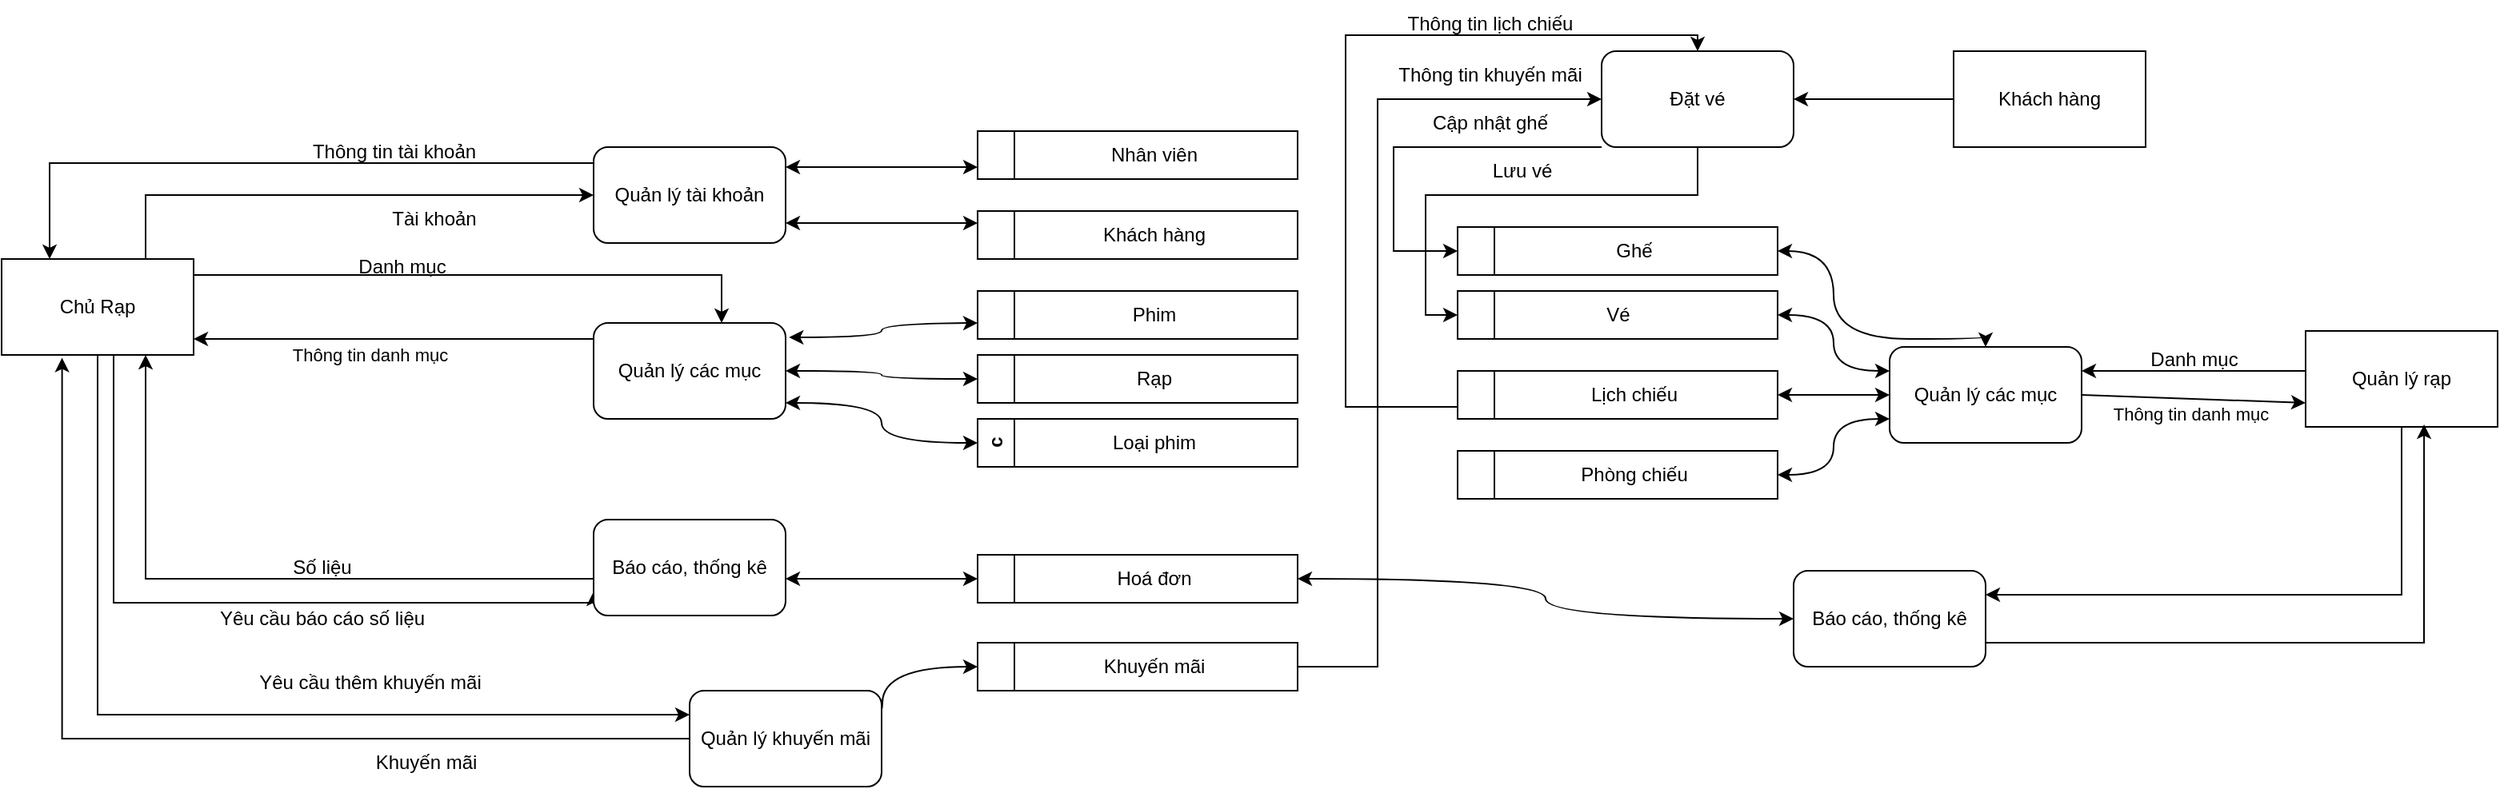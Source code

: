 <mxfile version="24.7.17" pages="2">
  <diagram name="Trang-1" id="lQzH0ZAA4OY4oC0RrX5_">
    <mxGraphModel dx="2442" dy="2037" grid="1" gridSize="10" guides="1" tooltips="1" connect="1" arrows="1" fold="1" page="1" pageScale="1" pageWidth="827" pageHeight="1169" math="0" shadow="0">
      <root>
        <mxCell id="0" />
        <mxCell id="1" parent="0" />
        <mxCell id="uzc3ntb_ebrDqy3EN7DK-36" style="edgeStyle=orthogonalEdgeStyle;rounded=0;orthogonalLoop=1;jettySize=auto;html=1;entryX=0;entryY=0.5;entryDx=0;entryDy=0;" edge="1" parent="1" source="uzc3ntb_ebrDqy3EN7DK-1" target="uzc3ntb_ebrDqy3EN7DK-4">
          <mxGeometry relative="1" as="geometry">
            <Array as="points">
              <mxPoint x="-20" y="-60" />
            </Array>
          </mxGeometry>
        </mxCell>
        <mxCell id="uzc3ntb_ebrDqy3EN7DK-57" style="edgeStyle=orthogonalEdgeStyle;rounded=0;orthogonalLoop=1;jettySize=auto;html=1;entryX=0;entryY=0.25;entryDx=0;entryDy=0;" edge="1" parent="1" source="uzc3ntb_ebrDqy3EN7DK-1" target="uzc3ntb_ebrDqy3EN7DK-7">
          <mxGeometry relative="1" as="geometry">
            <mxPoint x="260" y="265" as="targetPoint" />
            <Array as="points">
              <mxPoint x="-50" y="265" />
            </Array>
          </mxGeometry>
        </mxCell>
        <mxCell id="uzc3ntb_ebrDqy3EN7DK-58" style="edgeStyle=orthogonalEdgeStyle;rounded=0;orthogonalLoop=1;jettySize=auto;html=1;entryX=0;entryY=0.75;entryDx=0;entryDy=0;" edge="1" parent="1" source="uzc3ntb_ebrDqy3EN7DK-1" target="uzc3ntb_ebrDqy3EN7DK-6">
          <mxGeometry relative="1" as="geometry">
            <Array as="points">
              <mxPoint x="-40" y="195" />
            </Array>
          </mxGeometry>
        </mxCell>
        <mxCell id="uzc3ntb_ebrDqy3EN7DK-1" value="Chủ Rạp" style="rounded=0;whiteSpace=wrap;html=1;" vertex="1" parent="1">
          <mxGeometry x="-110" y="-20" width="120" height="60" as="geometry" />
        </mxCell>
        <mxCell id="uzc3ntb_ebrDqy3EN7DK-91" style="edgeStyle=orthogonalEdgeStyle;rounded=0;orthogonalLoop=1;jettySize=auto;html=1;entryX=1;entryY=0.25;entryDx=0;entryDy=0;" edge="1" parent="1" source="uzc3ntb_ebrDqy3EN7DK-2" target="uzc3ntb_ebrDqy3EN7DK-82">
          <mxGeometry relative="1" as="geometry">
            <Array as="points">
              <mxPoint x="1390" y="190" />
            </Array>
          </mxGeometry>
        </mxCell>
        <mxCell id="uzc3ntb_ebrDqy3EN7DK-2" value="Quản lý rạp" style="rounded=0;whiteSpace=wrap;html=1;" vertex="1" parent="1">
          <mxGeometry x="1330" y="25" width="120" height="60" as="geometry" />
        </mxCell>
        <mxCell id="uzc3ntb_ebrDqy3EN7DK-97" style="edgeStyle=orthogonalEdgeStyle;rounded=0;orthogonalLoop=1;jettySize=auto;html=1;entryX=1;entryY=0.5;entryDx=0;entryDy=0;" edge="1" parent="1" source="uzc3ntb_ebrDqy3EN7DK-3" target="uzc3ntb_ebrDqy3EN7DK-71">
          <mxGeometry relative="1" as="geometry" />
        </mxCell>
        <mxCell id="uzc3ntb_ebrDqy3EN7DK-3" value="Khách hàng" style="rounded=0;whiteSpace=wrap;html=1;" vertex="1" parent="1">
          <mxGeometry x="1110" y="-150" width="120" height="60" as="geometry" />
        </mxCell>
        <mxCell id="uzc3ntb_ebrDqy3EN7DK-31" style="edgeStyle=orthogonalEdgeStyle;rounded=0;orthogonalLoop=1;jettySize=auto;html=1;entryX=0;entryY=0.75;entryDx=0;entryDy=0;startArrow=classic;startFill=1;" edge="1" parent="1" source="uzc3ntb_ebrDqy3EN7DK-4" target="uzc3ntb_ebrDqy3EN7DK-10">
          <mxGeometry relative="1" as="geometry">
            <Array as="points">
              <mxPoint x="440" y="-77" />
            </Array>
          </mxGeometry>
        </mxCell>
        <mxCell id="uzc3ntb_ebrDqy3EN7DK-35" style="edgeStyle=orthogonalEdgeStyle;rounded=0;orthogonalLoop=1;jettySize=auto;html=1;entryX=0;entryY=0.25;entryDx=0;entryDy=0;startArrow=classic;startFill=1;" edge="1" parent="1" source="uzc3ntb_ebrDqy3EN7DK-4" target="uzc3ntb_ebrDqy3EN7DK-28">
          <mxGeometry relative="1" as="geometry">
            <Array as="points">
              <mxPoint x="440" y="-42" />
            </Array>
          </mxGeometry>
        </mxCell>
        <mxCell id="uzc3ntb_ebrDqy3EN7DK-37" style="edgeStyle=orthogonalEdgeStyle;rounded=0;orthogonalLoop=1;jettySize=auto;html=1;entryX=0.25;entryY=0;entryDx=0;entryDy=0;" edge="1" parent="1" source="uzc3ntb_ebrDqy3EN7DK-4" target="uzc3ntb_ebrDqy3EN7DK-1">
          <mxGeometry relative="1" as="geometry">
            <Array as="points">
              <mxPoint x="-80" y="-80" />
            </Array>
          </mxGeometry>
        </mxCell>
        <mxCell id="uzc3ntb_ebrDqy3EN7DK-4" value="Quản lý tài khoản" style="rounded=1;whiteSpace=wrap;html=1;" vertex="1" parent="1">
          <mxGeometry x="260" y="-90" width="120" height="60" as="geometry" />
        </mxCell>
        <mxCell id="uzc3ntb_ebrDqy3EN7DK-44" style="edgeStyle=orthogonalEdgeStyle;rounded=0;orthogonalLoop=1;jettySize=auto;html=1;" edge="1" parent="1" source="uzc3ntb_ebrDqy3EN7DK-5" target="uzc3ntb_ebrDqy3EN7DK-1">
          <mxGeometry relative="1" as="geometry">
            <mxPoint x="160" y="30" as="targetPoint" />
            <Array as="points">
              <mxPoint x="210" y="30" />
              <mxPoint x="210" y="30" />
            </Array>
          </mxGeometry>
        </mxCell>
        <mxCell id="uzc3ntb_ebrDqy3EN7DK-45" value="Thông tin danh mục" style="edgeLabel;html=1;align=center;verticalAlign=middle;resizable=0;points=[];" vertex="1" connectable="0" parent="uzc3ntb_ebrDqy3EN7DK-44">
          <mxGeometry x="0.38" y="6" relative="1" as="geometry">
            <mxPoint x="32" y="4" as="offset" />
          </mxGeometry>
        </mxCell>
        <mxCell id="uzc3ntb_ebrDqy3EN7DK-47" style="edgeStyle=orthogonalEdgeStyle;rounded=0;orthogonalLoop=1;jettySize=auto;html=1;entryX=0;entryY=0.5;entryDx=0;entryDy=0;startArrow=classic;startFill=1;curved=1;" edge="1" parent="1" source="uzc3ntb_ebrDqy3EN7DK-5" target="uzc3ntb_ebrDqy3EN7DK-14">
          <mxGeometry relative="1" as="geometry" />
        </mxCell>
        <mxCell id="uzc3ntb_ebrDqy3EN7DK-79" style="edgeStyle=orthogonalEdgeStyle;rounded=0;orthogonalLoop=1;jettySize=auto;html=1;entryX=0;entryY=0.5;entryDx=0;entryDy=0;curved=1;startArrow=classic;startFill=1;" edge="1" parent="1" source="uzc3ntb_ebrDqy3EN7DK-5" target="uzc3ntb_ebrDqy3EN7DK-24">
          <mxGeometry relative="1" as="geometry">
            <Array as="points">
              <mxPoint x="440" y="70" />
              <mxPoint x="440" y="95" />
            </Array>
          </mxGeometry>
        </mxCell>
        <mxCell id="uzc3ntb_ebrDqy3EN7DK-5" value="Quản lý các mục" style="rounded=1;whiteSpace=wrap;html=1;" vertex="1" parent="1">
          <mxGeometry x="260" y="20" width="120" height="60" as="geometry" />
        </mxCell>
        <mxCell id="uzc3ntb_ebrDqy3EN7DK-59" style="edgeStyle=orthogonalEdgeStyle;rounded=0;orthogonalLoop=1;jettySize=auto;html=1;entryX=0.75;entryY=1;entryDx=0;entryDy=0;" edge="1" parent="1" source="uzc3ntb_ebrDqy3EN7DK-6" target="uzc3ntb_ebrDqy3EN7DK-1">
          <mxGeometry relative="1" as="geometry">
            <Array as="points">
              <mxPoint x="-20" y="180" />
            </Array>
          </mxGeometry>
        </mxCell>
        <mxCell id="uzc3ntb_ebrDqy3EN7DK-70" style="edgeStyle=orthogonalEdgeStyle;rounded=0;orthogonalLoop=1;jettySize=auto;html=1;entryX=0;entryY=0.5;entryDx=0;entryDy=0;startArrow=classic;startFill=1;" edge="1" parent="1" source="uzc3ntb_ebrDqy3EN7DK-6" target="uzc3ntb_ebrDqy3EN7DK-22">
          <mxGeometry relative="1" as="geometry">
            <Array as="points">
              <mxPoint x="420" y="180" />
              <mxPoint x="420" y="180" />
            </Array>
          </mxGeometry>
        </mxCell>
        <mxCell id="uzc3ntb_ebrDqy3EN7DK-6" value="Báo cáo, thống kê" style="rounded=1;whiteSpace=wrap;html=1;" vertex="1" parent="1">
          <mxGeometry x="260" y="143" width="120" height="60" as="geometry" />
        </mxCell>
        <mxCell id="uzc3ntb_ebrDqy3EN7DK-50" style="edgeStyle=orthogonalEdgeStyle;rounded=0;orthogonalLoop=1;jettySize=auto;html=1;entryX=0;entryY=0.5;entryDx=0;entryDy=0;startArrow=classic;startFill=1;curved=1;" edge="1" parent="1" target="uzc3ntb_ebrDqy3EN7DK-26">
          <mxGeometry relative="1" as="geometry">
            <mxPoint x="380" y="280" as="sourcePoint" />
          </mxGeometry>
        </mxCell>
        <mxCell id="uzc3ntb_ebrDqy3EN7DK-7" value="Quản lý khuyến mãi" style="rounded=1;whiteSpace=wrap;html=1;" vertex="1" parent="1">
          <mxGeometry x="320" y="250" width="120" height="60" as="geometry" />
        </mxCell>
        <mxCell id="uzc3ntb_ebrDqy3EN7DK-10" value="" style="swimlane;horizontal=0;whiteSpace=wrap;html=1;" vertex="1" parent="1">
          <mxGeometry x="500" y="-100" width="200" height="30" as="geometry" />
        </mxCell>
        <mxCell id="uzc3ntb_ebrDqy3EN7DK-11" value="Nhân viên" style="text;html=1;align=center;verticalAlign=middle;resizable=0;points=[];autosize=1;strokeColor=none;fillColor=none;" vertex="1" parent="uzc3ntb_ebrDqy3EN7DK-10">
          <mxGeometry x="70" width="80" height="30" as="geometry" />
        </mxCell>
        <mxCell id="uzc3ntb_ebrDqy3EN7DK-12" value="" style="swimlane;horizontal=0;whiteSpace=wrap;html=1;" vertex="1" parent="1">
          <mxGeometry x="500" width="200" height="30" as="geometry" />
        </mxCell>
        <mxCell id="uzc3ntb_ebrDqy3EN7DK-13" value="Phim" style="text;html=1;align=center;verticalAlign=middle;resizable=0;points=[];autosize=1;strokeColor=none;fillColor=none;" vertex="1" parent="uzc3ntb_ebrDqy3EN7DK-12">
          <mxGeometry x="85" width="50" height="30" as="geometry" />
        </mxCell>
        <mxCell id="uzc3ntb_ebrDqy3EN7DK-14" value="" style="swimlane;horizontal=0;whiteSpace=wrap;html=1;" vertex="1" parent="1">
          <mxGeometry x="500" y="40" width="200" height="30" as="geometry" />
        </mxCell>
        <mxCell id="uzc3ntb_ebrDqy3EN7DK-15" value="Rạp" style="text;html=1;align=center;verticalAlign=middle;resizable=0;points=[];autosize=1;strokeColor=none;fillColor=none;" vertex="1" parent="uzc3ntb_ebrDqy3EN7DK-14">
          <mxGeometry x="85" width="50" height="30" as="geometry" />
        </mxCell>
        <mxCell id="uzc3ntb_ebrDqy3EN7DK-16" value="" style="swimlane;horizontal=0;whiteSpace=wrap;html=1;" vertex="1" parent="1">
          <mxGeometry x="800" width="200" height="30" as="geometry" />
        </mxCell>
        <mxCell id="uzc3ntb_ebrDqy3EN7DK-17" value="Vé" style="text;html=1;align=center;verticalAlign=middle;resizable=0;points=[];autosize=1;strokeColor=none;fillColor=none;" vertex="1" parent="uzc3ntb_ebrDqy3EN7DK-16">
          <mxGeometry x="80" width="40" height="30" as="geometry" />
        </mxCell>
        <mxCell id="uzc3ntb_ebrDqy3EN7DK-105" style="edgeStyle=orthogonalEdgeStyle;rounded=0;orthogonalLoop=1;jettySize=auto;html=1;entryX=0.5;entryY=0;entryDx=0;entryDy=0;exitX=0;exitY=0.75;exitDx=0;exitDy=0;" edge="1" parent="1" source="uzc3ntb_ebrDqy3EN7DK-18" target="uzc3ntb_ebrDqy3EN7DK-71">
          <mxGeometry relative="1" as="geometry">
            <Array as="points">
              <mxPoint x="730" y="73" />
              <mxPoint x="730" y="-160" />
              <mxPoint x="950" y="-160" />
            </Array>
          </mxGeometry>
        </mxCell>
        <mxCell id="uzc3ntb_ebrDqy3EN7DK-18" value="" style="swimlane;horizontal=0;whiteSpace=wrap;html=1;" vertex="1" parent="1">
          <mxGeometry x="800" y="50" width="200" height="30" as="geometry" />
        </mxCell>
        <mxCell id="uzc3ntb_ebrDqy3EN7DK-19" value="Lịch chiếu" style="text;html=1;align=center;verticalAlign=middle;resizable=0;points=[];autosize=1;strokeColor=none;fillColor=none;" vertex="1" parent="uzc3ntb_ebrDqy3EN7DK-18">
          <mxGeometry x="70" width="80" height="30" as="geometry" />
        </mxCell>
        <mxCell id="uzc3ntb_ebrDqy3EN7DK-20" value="" style="swimlane;horizontal=0;whiteSpace=wrap;html=1;" vertex="1" parent="1">
          <mxGeometry x="800" y="100" width="200" height="30" as="geometry" />
        </mxCell>
        <mxCell id="uzc3ntb_ebrDqy3EN7DK-21" value="Phòng chiếu&lt;span style=&quot;color: rgba(0, 0, 0, 0); font-family: monospace; font-size: 0px; text-align: start;&quot;&gt;%3CmxGraphModel%3E%3Croot%3E%3CmxCell%20id%3D%220%22%2F%3E%3CmxCell%20id%3D%221%22%20parent%3D%220%22%2F%3E%3CmxCell%20id%3D%222%22%20value%3D%22%22%20style%3D%22swimlane%3Bhorizontal%3D0%3BwhiteSpace%3Dwrap%3Bhtml%3D1%3B%22%20vertex%3D%221%22%20parent%3D%221%22%3E%3CmxGeometry%20x%3D%22560%22%20y%3D%22-70%22%20width%3D%22200%22%20height%3D%2230%22%20as%3D%22geometry%22%2F%3E%3C%2FmxCell%3E%3CmxCell%20id%3D%223%22%20value%3D%22Nh%C3%A2n%20vi%C3%AAn%22%20style%3D%22text%3Bhtml%3D1%3Balign%3Dcenter%3BverticalAlign%3Dmiddle%3Bresizable%3D0%3Bpoints%3D%5B%5D%3Bautosize%3D1%3BstrokeColor%3Dnone%3BfillColor%3Dnone%3B%22%20vertex%3D%221%22%20parent%3D%222%22%3E%3CmxGeometry%20x%3D%2270%22%20width%3D%2280%22%20height%3D%2230%22%20as%3D%22geometry%22%2F%3E%3C%2FmxCell%3E%3C%2Froot%3E%3C%2FmxGraphModel%3E&lt;/span&gt;" style="text;html=1;align=center;verticalAlign=middle;resizable=0;points=[];autosize=1;strokeColor=none;fillColor=none;" vertex="1" parent="uzc3ntb_ebrDqy3EN7DK-20">
          <mxGeometry x="65" width="90" height="30" as="geometry" />
        </mxCell>
        <mxCell id="uzc3ntb_ebrDqy3EN7DK-22" value="" style="swimlane;horizontal=0;whiteSpace=wrap;html=1;" vertex="1" parent="1">
          <mxGeometry x="500" y="165" width="200" height="30" as="geometry" />
        </mxCell>
        <mxCell id="uzc3ntb_ebrDqy3EN7DK-23" value="Hoá đơn" style="text;html=1;align=center;verticalAlign=middle;resizable=0;points=[];autosize=1;strokeColor=none;fillColor=none;" vertex="1" parent="uzc3ntb_ebrDqy3EN7DK-22">
          <mxGeometry x="75" width="70" height="30" as="geometry" />
        </mxCell>
        <mxCell id="uzc3ntb_ebrDqy3EN7DK-24" value="c" style="swimlane;horizontal=0;whiteSpace=wrap;html=1;" vertex="1" parent="1">
          <mxGeometry x="500" y="80" width="200" height="30" as="geometry" />
        </mxCell>
        <mxCell id="uzc3ntb_ebrDqy3EN7DK-25" value="Loại phim" style="text;html=1;align=center;verticalAlign=middle;resizable=0;points=[];autosize=1;strokeColor=none;fillColor=none;" vertex="1" parent="uzc3ntb_ebrDqy3EN7DK-24">
          <mxGeometry x="70" width="80" height="30" as="geometry" />
        </mxCell>
        <mxCell id="uzc3ntb_ebrDqy3EN7DK-106" style="edgeStyle=orthogonalEdgeStyle;rounded=0;orthogonalLoop=1;jettySize=auto;html=1;entryX=0;entryY=0.5;entryDx=0;entryDy=0;" edge="1" parent="1" source="uzc3ntb_ebrDqy3EN7DK-26" target="uzc3ntb_ebrDqy3EN7DK-71">
          <mxGeometry relative="1" as="geometry">
            <Array as="points">
              <mxPoint x="750" y="235" />
              <mxPoint x="750" y="-120" />
            </Array>
          </mxGeometry>
        </mxCell>
        <mxCell id="uzc3ntb_ebrDqy3EN7DK-26" value="" style="swimlane;horizontal=0;whiteSpace=wrap;html=1;" vertex="1" parent="1">
          <mxGeometry x="500" y="220" width="200" height="30" as="geometry" />
        </mxCell>
        <mxCell id="uzc3ntb_ebrDqy3EN7DK-27" value="Khuyến mãi" style="text;html=1;align=center;verticalAlign=middle;resizable=0;points=[];autosize=1;strokeColor=none;fillColor=none;" vertex="1" parent="uzc3ntb_ebrDqy3EN7DK-26">
          <mxGeometry x="65" width="90" height="30" as="geometry" />
        </mxCell>
        <mxCell id="uzc3ntb_ebrDqy3EN7DK-28" value="" style="swimlane;horizontal=0;whiteSpace=wrap;html=1;" vertex="1" parent="1">
          <mxGeometry x="500" y="-50" width="200" height="30" as="geometry" />
        </mxCell>
        <mxCell id="uzc3ntb_ebrDqy3EN7DK-29" value="Khách hàng" style="text;html=1;align=center;verticalAlign=middle;resizable=0;points=[];autosize=1;strokeColor=none;fillColor=none;" vertex="1" parent="uzc3ntb_ebrDqy3EN7DK-28">
          <mxGeometry x="65" width="90" height="30" as="geometry" />
        </mxCell>
        <mxCell id="uzc3ntb_ebrDqy3EN7DK-38" value="Tài khoản" style="text;html=1;align=center;verticalAlign=middle;resizable=0;points=[];autosize=1;strokeColor=none;fillColor=none;" vertex="1" parent="1">
          <mxGeometry x="120" y="-60" width="80" height="30" as="geometry" />
        </mxCell>
        <mxCell id="uzc3ntb_ebrDqy3EN7DK-39" value="Thông tin tài khoản" style="text;html=1;align=center;verticalAlign=middle;resizable=0;points=[];autosize=1;strokeColor=none;fillColor=none;" vertex="1" parent="1">
          <mxGeometry x="70" y="-102" width="130" height="30" as="geometry" />
        </mxCell>
        <mxCell id="uzc3ntb_ebrDqy3EN7DK-40" style="edgeStyle=orthogonalEdgeStyle;rounded=0;orthogonalLoop=1;jettySize=auto;html=1;" edge="1" parent="1" source="uzc3ntb_ebrDqy3EN7DK-1">
          <mxGeometry relative="1" as="geometry">
            <mxPoint x="340" y="20" as="targetPoint" />
            <Array as="points">
              <mxPoint x="340" y="-10" />
              <mxPoint x="340" y="19" />
            </Array>
          </mxGeometry>
        </mxCell>
        <mxCell id="uzc3ntb_ebrDqy3EN7DK-41" value="Danh mục" style="text;html=1;align=center;verticalAlign=middle;resizable=0;points=[];autosize=1;strokeColor=none;fillColor=none;" vertex="1" parent="1">
          <mxGeometry x="100" y="-30" width="80" height="30" as="geometry" />
        </mxCell>
        <mxCell id="uzc3ntb_ebrDqy3EN7DK-51" style="edgeStyle=orthogonalEdgeStyle;rounded=0;orthogonalLoop=1;jettySize=auto;html=1;entryX=0;entryY=0.5;entryDx=0;entryDy=0;curved=1;exitX=1.018;exitY=0.15;exitDx=0;exitDy=0;exitPerimeter=0;startArrow=classic;startFill=1;" edge="1" parent="1" source="uzc3ntb_ebrDqy3EN7DK-5">
          <mxGeometry relative="1" as="geometry">
            <mxPoint x="380" y="20" as="sourcePoint" />
            <mxPoint x="500" y="20" as="targetPoint" />
          </mxGeometry>
        </mxCell>
        <mxCell id="uzc3ntb_ebrDqy3EN7DK-53" value="Yêu cầu thêm khuyến mãi" style="text;html=1;align=center;verticalAlign=middle;resizable=0;points=[];autosize=1;strokeColor=none;fillColor=none;" vertex="1" parent="1">
          <mxGeometry x="40" y="230" width="160" height="30" as="geometry" />
        </mxCell>
        <mxCell id="uzc3ntb_ebrDqy3EN7DK-55" value="Khuyến mãi" style="text;html=1;align=center;verticalAlign=middle;resizable=0;points=[];autosize=1;strokeColor=none;fillColor=none;" vertex="1" parent="1">
          <mxGeometry x="110" y="280" width="90" height="30" as="geometry" />
        </mxCell>
        <mxCell id="uzc3ntb_ebrDqy3EN7DK-56" style="edgeStyle=orthogonalEdgeStyle;rounded=0;orthogonalLoop=1;jettySize=auto;html=1;entryX=0.315;entryY=1.03;entryDx=0;entryDy=0;entryPerimeter=0;exitX=0;exitY=0.5;exitDx=0;exitDy=0;" edge="1" parent="1" source="uzc3ntb_ebrDqy3EN7DK-7" target="uzc3ntb_ebrDqy3EN7DK-1">
          <mxGeometry relative="1" as="geometry">
            <mxPoint x="260" y="280" as="sourcePoint" />
          </mxGeometry>
        </mxCell>
        <mxCell id="uzc3ntb_ebrDqy3EN7DK-60" value="Yêu cầu báo cáo số liệu" style="text;html=1;align=center;verticalAlign=middle;resizable=0;points=[];autosize=1;strokeColor=none;fillColor=none;" vertex="1" parent="1">
          <mxGeometry x="15" y="190" width="150" height="30" as="geometry" />
        </mxCell>
        <mxCell id="uzc3ntb_ebrDqy3EN7DK-61" value="Số liệu" style="text;html=1;align=center;verticalAlign=middle;resizable=0;points=[];autosize=1;strokeColor=none;fillColor=none;" vertex="1" parent="1">
          <mxGeometry x="60" y="158" width="60" height="30" as="geometry" />
        </mxCell>
        <mxCell id="uzc3ntb_ebrDqy3EN7DK-98" style="edgeStyle=orthogonalEdgeStyle;rounded=0;orthogonalLoop=1;jettySize=auto;html=1;entryX=0;entryY=0.5;entryDx=0;entryDy=0;" edge="1" parent="1" source="uzc3ntb_ebrDqy3EN7DK-71" target="uzc3ntb_ebrDqy3EN7DK-93">
          <mxGeometry relative="1" as="geometry">
            <Array as="points">
              <mxPoint x="760" y="-90" />
              <mxPoint x="760" y="-25" />
            </Array>
          </mxGeometry>
        </mxCell>
        <mxCell id="uzc3ntb_ebrDqy3EN7DK-99" style="edgeStyle=orthogonalEdgeStyle;rounded=0;orthogonalLoop=1;jettySize=auto;html=1;entryX=0;entryY=0.5;entryDx=0;entryDy=0;exitX=0.5;exitY=1;exitDx=0;exitDy=0;" edge="1" parent="1" source="uzc3ntb_ebrDqy3EN7DK-71" target="uzc3ntb_ebrDqy3EN7DK-16">
          <mxGeometry relative="1" as="geometry">
            <Array as="points">
              <mxPoint x="950" y="-60" />
              <mxPoint x="780" y="-60" />
              <mxPoint x="780" y="15" />
            </Array>
          </mxGeometry>
        </mxCell>
        <mxCell id="uzc3ntb_ebrDqy3EN7DK-71" value="Đặt vé" style="rounded=1;whiteSpace=wrap;html=1;" vertex="1" parent="1">
          <mxGeometry x="890" y="-150" width="120" height="60" as="geometry" />
        </mxCell>
        <mxCell id="uzc3ntb_ebrDqy3EN7DK-88" style="edgeStyle=orthogonalEdgeStyle;rounded=0;orthogonalLoop=1;jettySize=auto;html=1;entryX=1;entryY=0.5;entryDx=0;entryDy=0;curved=1;startArrow=classic;startFill=1;" edge="1" parent="1" source="uzc3ntb_ebrDqy3EN7DK-81" target="uzc3ntb_ebrDqy3EN7DK-16">
          <mxGeometry relative="1" as="geometry">
            <Array as="points">
              <mxPoint x="1035" y="50" />
              <mxPoint x="1035" y="15" />
            </Array>
          </mxGeometry>
        </mxCell>
        <mxCell id="uzc3ntb_ebrDqy3EN7DK-89" style="edgeStyle=orthogonalEdgeStyle;rounded=0;orthogonalLoop=1;jettySize=auto;html=1;entryX=1;entryY=0.5;entryDx=0;entryDy=0;curved=1;startArrow=classic;startFill=1;" edge="1" parent="1" source="uzc3ntb_ebrDqy3EN7DK-81" target="uzc3ntb_ebrDqy3EN7DK-18">
          <mxGeometry relative="1" as="geometry" />
        </mxCell>
        <mxCell id="uzc3ntb_ebrDqy3EN7DK-90" style="edgeStyle=orthogonalEdgeStyle;rounded=0;orthogonalLoop=1;jettySize=auto;html=1;entryX=1;entryY=0.5;entryDx=0;entryDy=0;curved=1;startArrow=classic;startFill=1;" edge="1" parent="1" source="uzc3ntb_ebrDqy3EN7DK-81" target="uzc3ntb_ebrDqy3EN7DK-20">
          <mxGeometry relative="1" as="geometry">
            <Array as="points">
              <mxPoint x="1035" y="80" />
              <mxPoint x="1035" y="115" />
            </Array>
          </mxGeometry>
        </mxCell>
        <mxCell id="uzc3ntb_ebrDqy3EN7DK-95" style="edgeStyle=orthogonalEdgeStyle;rounded=0;orthogonalLoop=1;jettySize=auto;html=1;entryX=1;entryY=0.5;entryDx=0;entryDy=0;curved=1;startArrow=classic;startFill=1;" edge="1" parent="1" source="uzc3ntb_ebrDqy3EN7DK-81" target="uzc3ntb_ebrDqy3EN7DK-93">
          <mxGeometry relative="1" as="geometry">
            <Array as="points">
              <mxPoint x="1130" y="30" />
              <mxPoint x="1035" y="30" />
              <mxPoint x="1035" y="-25" />
            </Array>
          </mxGeometry>
        </mxCell>
        <mxCell id="uzc3ntb_ebrDqy3EN7DK-81" value="Quản lý các mục" style="rounded=1;whiteSpace=wrap;html=1;" vertex="1" parent="1">
          <mxGeometry x="1070" y="35" width="120" height="60" as="geometry" />
        </mxCell>
        <mxCell id="uzc3ntb_ebrDqy3EN7DK-96" style="edgeStyle=orthogonalEdgeStyle;rounded=0;orthogonalLoop=1;jettySize=auto;html=1;entryX=1;entryY=0.5;entryDx=0;entryDy=0;curved=1;startArrow=classic;startFill=1;" edge="1" parent="1" source="uzc3ntb_ebrDqy3EN7DK-82" target="uzc3ntb_ebrDqy3EN7DK-22">
          <mxGeometry relative="1" as="geometry" />
        </mxCell>
        <mxCell id="uzc3ntb_ebrDqy3EN7DK-82" value="Báo cáo, thống kê" style="rounded=1;whiteSpace=wrap;html=1;" vertex="1" parent="1">
          <mxGeometry x="1010" y="175" width="120" height="60" as="geometry" />
        </mxCell>
        <mxCell id="uzc3ntb_ebrDqy3EN7DK-84" value="" style="endArrow=classic;html=1;rounded=0;entryX=1;entryY=0.25;entryDx=0;entryDy=0;" edge="1" parent="1" target="uzc3ntb_ebrDqy3EN7DK-81">
          <mxGeometry width="50" height="50" relative="1" as="geometry">
            <mxPoint x="1330" y="50" as="sourcePoint" />
            <mxPoint x="1310" y="40" as="targetPoint" />
          </mxGeometry>
        </mxCell>
        <mxCell id="uzc3ntb_ebrDqy3EN7DK-85" value="" style="endArrow=classic;html=1;rounded=0;entryX=0;entryY=0.75;entryDx=0;entryDy=0;exitX=1;exitY=0.5;exitDx=0;exitDy=0;" edge="1" parent="1" source="uzc3ntb_ebrDqy3EN7DK-81" target="uzc3ntb_ebrDqy3EN7DK-2">
          <mxGeometry width="50" height="50" relative="1" as="geometry">
            <mxPoint x="1210" y="70" as="sourcePoint" />
            <mxPoint x="1350" y="90" as="targetPoint" />
          </mxGeometry>
        </mxCell>
        <mxCell id="uzc3ntb_ebrDqy3EN7DK-87" value="Thông tin danh mục" style="edgeLabel;html=1;align=center;verticalAlign=middle;resizable=0;points=[];" vertex="1" connectable="0" parent="uzc3ntb_ebrDqy3EN7DK-85">
          <mxGeometry x="-0.212" y="-4" relative="1" as="geometry">
            <mxPoint x="13" y="6" as="offset" />
          </mxGeometry>
        </mxCell>
        <mxCell id="uzc3ntb_ebrDqy3EN7DK-86" value="Danh mục" style="text;html=1;align=center;verticalAlign=middle;resizable=0;points=[];autosize=1;strokeColor=none;fillColor=none;" vertex="1" parent="1">
          <mxGeometry x="1220" y="28" width="80" height="30" as="geometry" />
        </mxCell>
        <mxCell id="uzc3ntb_ebrDqy3EN7DK-92" style="edgeStyle=orthogonalEdgeStyle;rounded=0;orthogonalLoop=1;jettySize=auto;html=1;entryX=0.617;entryY=0.975;entryDx=0;entryDy=0;entryPerimeter=0;" edge="1" parent="1" source="uzc3ntb_ebrDqy3EN7DK-82" target="uzc3ntb_ebrDqy3EN7DK-2">
          <mxGeometry relative="1" as="geometry">
            <Array as="points">
              <mxPoint x="1404" y="220" />
            </Array>
          </mxGeometry>
        </mxCell>
        <mxCell id="uzc3ntb_ebrDqy3EN7DK-93" value="" style="swimlane;horizontal=0;whiteSpace=wrap;html=1;" vertex="1" parent="1">
          <mxGeometry x="800" y="-40" width="200" height="30" as="geometry" />
        </mxCell>
        <mxCell id="uzc3ntb_ebrDqy3EN7DK-94" value="Ghế" style="text;html=1;align=center;verticalAlign=middle;resizable=0;points=[];autosize=1;strokeColor=none;fillColor=none;" vertex="1" parent="uzc3ntb_ebrDqy3EN7DK-93">
          <mxGeometry x="85" width="50" height="30" as="geometry" />
        </mxCell>
        <mxCell id="uzc3ntb_ebrDqy3EN7DK-100" value="Cập nhật ghế" style="text;html=1;align=center;verticalAlign=middle;resizable=0;points=[];autosize=1;strokeColor=none;fillColor=none;" vertex="1" parent="1">
          <mxGeometry x="770" y="-120" width="100" height="30" as="geometry" />
        </mxCell>
        <mxCell id="uzc3ntb_ebrDqy3EN7DK-101" value="Lưu vé" style="text;html=1;align=center;verticalAlign=middle;resizable=0;points=[];autosize=1;strokeColor=none;fillColor=none;" vertex="1" parent="1">
          <mxGeometry x="810" y="-90" width="60" height="30" as="geometry" />
        </mxCell>
        <mxCell id="uzc3ntb_ebrDqy3EN7DK-104" value="Thông tin khuyến mãi" style="text;html=1;align=center;verticalAlign=middle;resizable=0;points=[];autosize=1;strokeColor=none;fillColor=none;" vertex="1" parent="1">
          <mxGeometry x="750" y="-150" width="140" height="30" as="geometry" />
        </mxCell>
        <mxCell id="uzc3ntb_ebrDqy3EN7DK-108" value="Thông tin lịch chiếu" style="text;html=1;align=center;verticalAlign=middle;resizable=0;points=[];autosize=1;strokeColor=none;fillColor=none;" vertex="1" parent="1">
          <mxGeometry x="755" y="-182" width="130" height="30" as="geometry" />
        </mxCell>
      </root>
    </mxGraphModel>
  </diagram>
  <diagram id="8l7NHGMMaS7UX_-YRIgM" name="Trang-2">
    <mxGraphModel dx="1050" dy="564" grid="1" gridSize="10" guides="1" tooltips="1" connect="1" arrows="1" fold="1" page="1" pageScale="1" pageWidth="827" pageHeight="1169" math="0" shadow="0">
      <root>
        <mxCell id="0" />
        <mxCell id="1" parent="0" />
      </root>
    </mxGraphModel>
  </diagram>
</mxfile>
